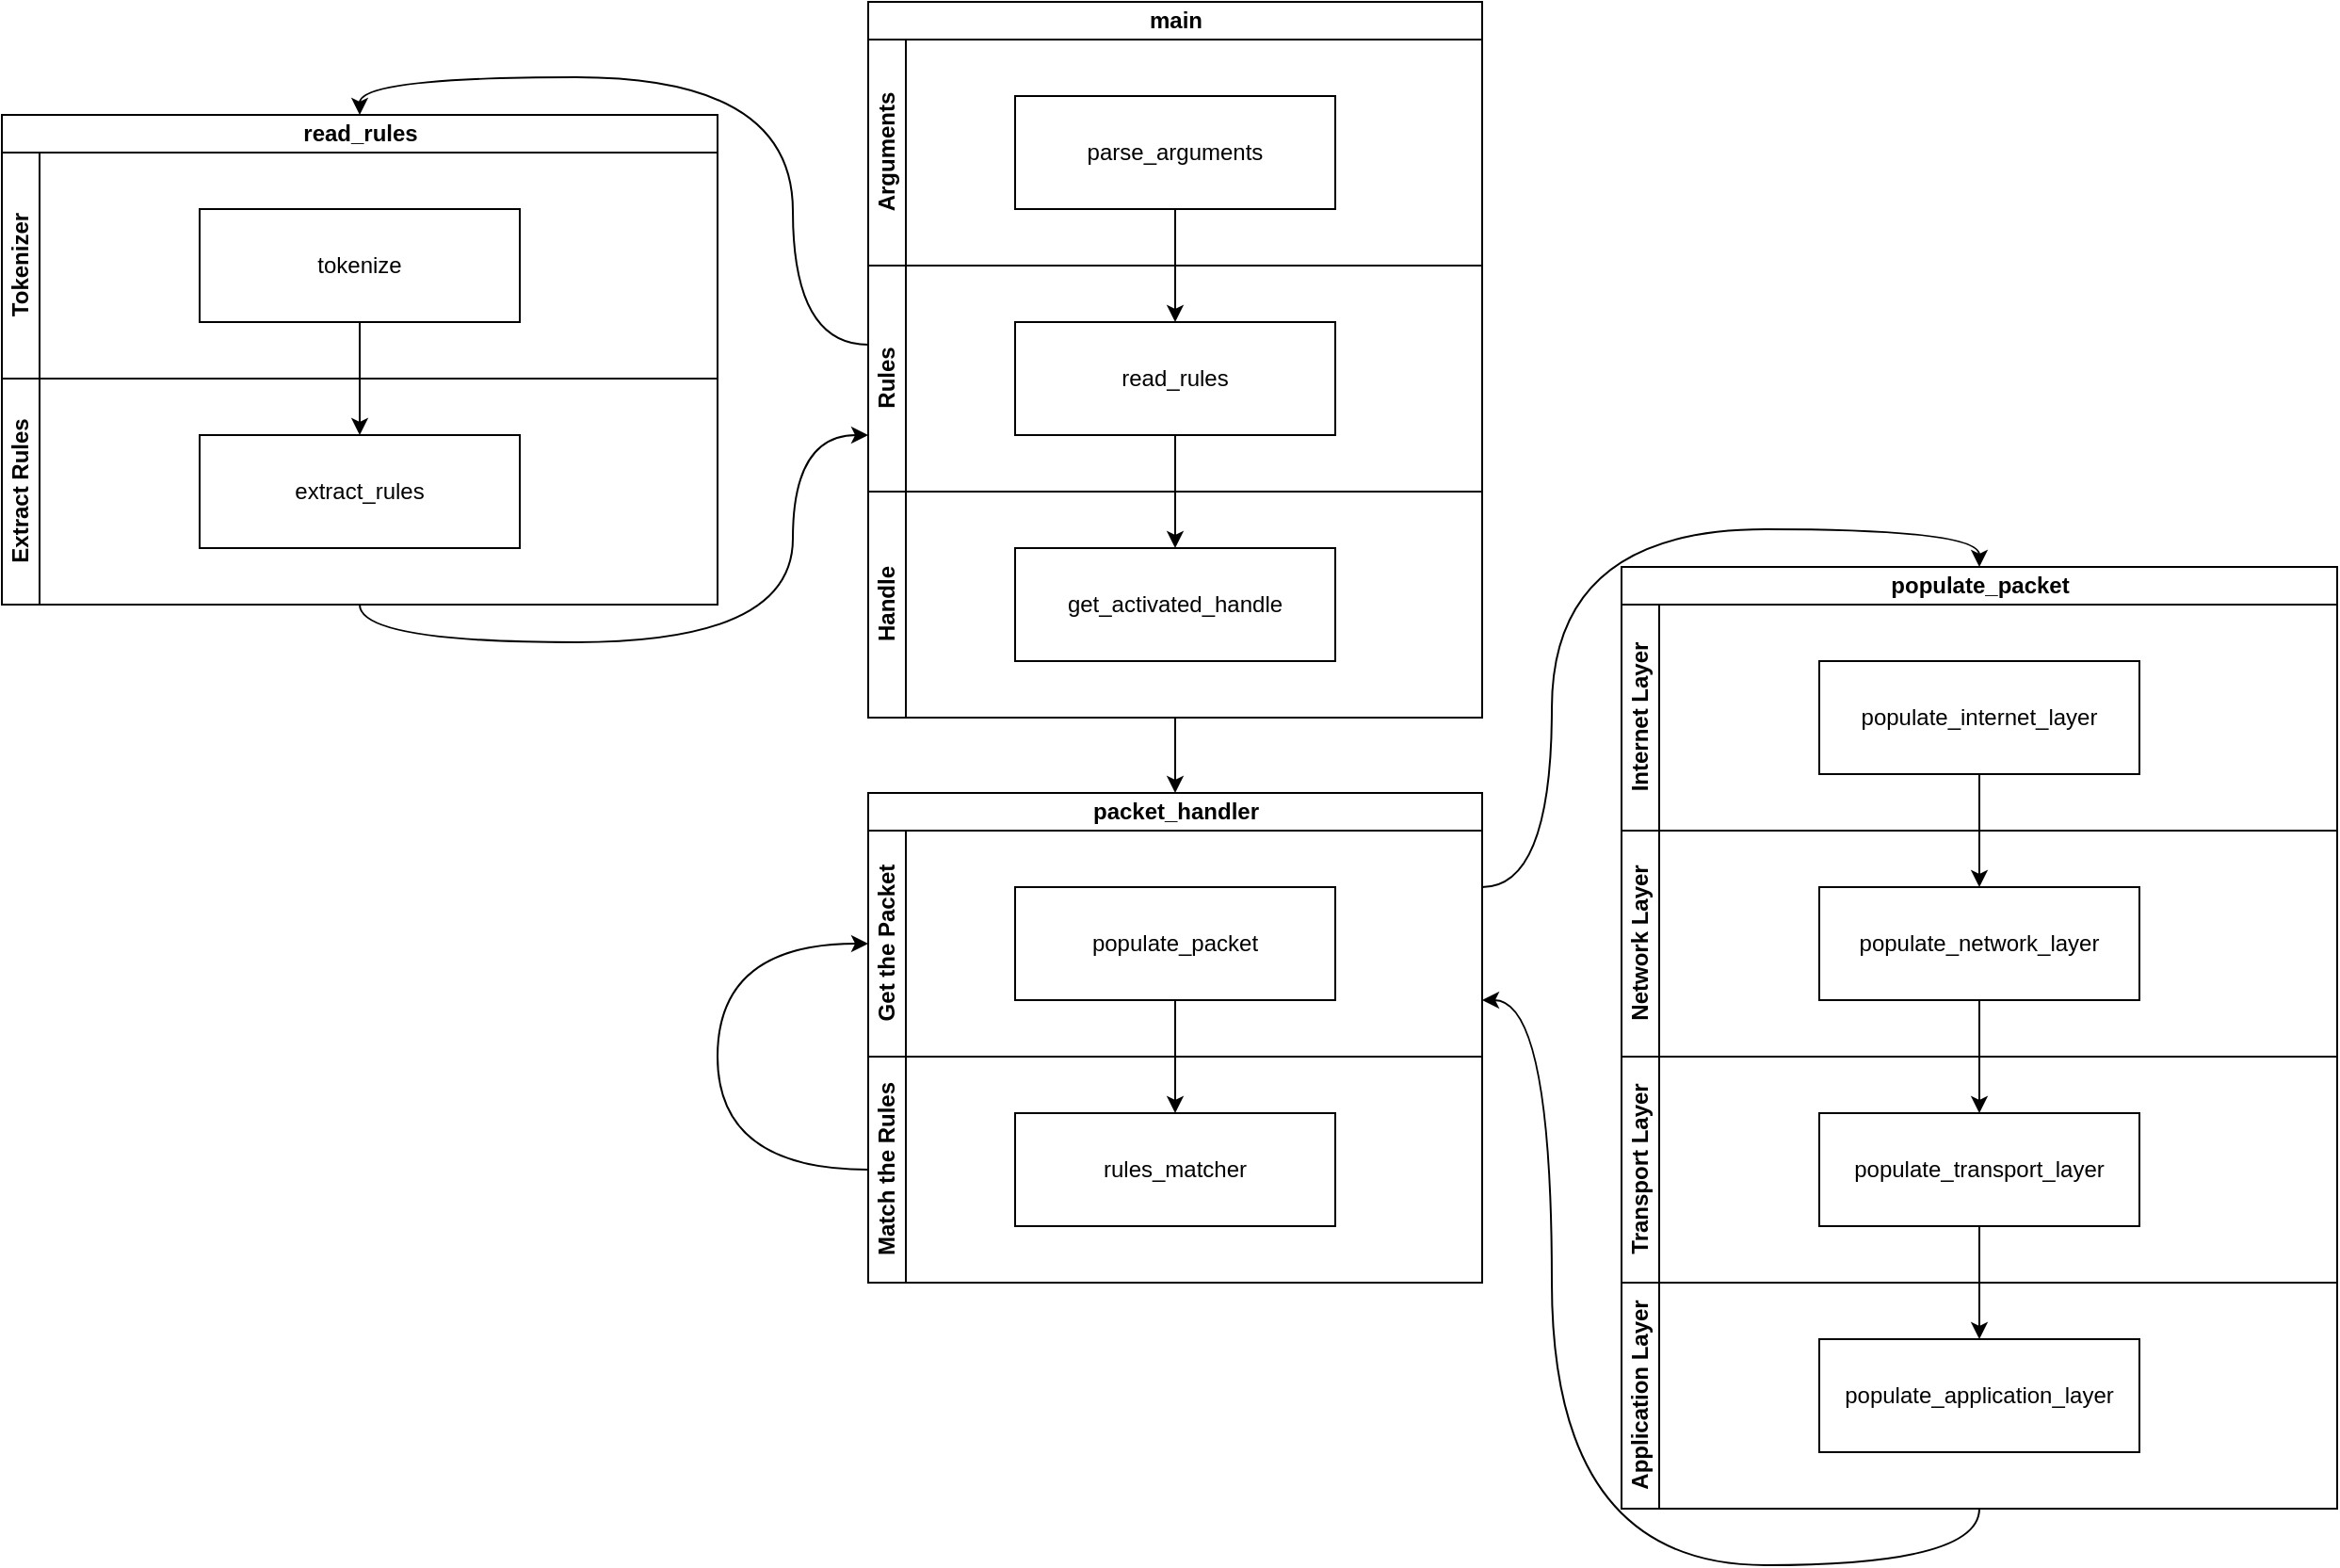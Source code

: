 <mxfile version="14.1.1" type="device"><diagram id="prtHgNgQTEPvFCAcTncT" name="Page-1"><mxGraphModel dx="2858" dy="1066" grid="1" gridSize="10" guides="1" tooltips="1" connect="1" arrows="1" fold="1" page="1" pageScale="1" pageWidth="827" pageHeight="1169" math="0" shadow="0"><root><mxCell id="0"/><mxCell id="1" parent="0"/><mxCell id="hCdBlEyWWFd0zfUp14Pr-39" style="edgeStyle=orthogonalEdgeStyle;curved=1;rounded=0;orthogonalLoop=1;jettySize=auto;html=1;entryX=1;entryY=0.75;entryDx=0;entryDy=0;exitX=0.5;exitY=1;exitDx=0;exitDy=0;" parent="1" source="BsJ3tQAzjTz0DAWulmwK-13" target="hCdBlEyWWFd0zfUp14Pr-29" edge="1"><mxGeometry relative="1" as="geometry"><Array as="points"><mxPoint x="850" y="1030"/><mxPoint x="623" y="1030"/><mxPoint x="623" y="730"/></Array></mxGeometry></mxCell><mxCell id="BsJ3tQAzjTz0DAWulmwK-10" value="populate_packet" style="swimlane;html=1;childLayout=stackLayout;resizeParent=1;resizeParentMax=0;horizontal=1;startSize=20;horizontalStack=0;" parent="1" vertex="1"><mxGeometry x="660" y="500" width="380" height="260" as="geometry"/></mxCell><object label="Internet Layer" id="BsJ3tQAzjTz0DAWulmwK-11"><mxCell style="swimlane;html=1;startSize=20;horizontal=0;" parent="BsJ3tQAzjTz0DAWulmwK-10" vertex="1"><mxGeometry y="20" width="380" height="120" as="geometry"/></mxCell></object><UserObject label="populate_internet_layer" treeRoot="1" id="BsJ3tQAzjTz0DAWulmwK-14"><mxCell style="whiteSpace=wrap;html=1;align=center;treeFolding=1;treeMoving=1;newEdgeStyle={&quot;edgeStyle&quot;:&quot;elbowEdgeStyle&quot;,&quot;startArrow&quot;:&quot;none&quot;,&quot;endArrow&quot;:&quot;none&quot;};" parent="BsJ3tQAzjTz0DAWulmwK-11" vertex="1" collapsed="1"><mxGeometry x="105" y="30" width="170" height="60" as="geometry"/></mxCell></UserObject><mxCell id="BsJ3tQAzjTz0DAWulmwK-19" style="edgeStyle=orthogonalEdgeStyle;rounded=0;orthogonalLoop=1;jettySize=auto;html=1;entryX=0.5;entryY=0;entryDx=0;entryDy=0;" parent="BsJ3tQAzjTz0DAWulmwK-10" source="BsJ3tQAzjTz0DAWulmwK-14" target="BsJ3tQAzjTz0DAWulmwK-15" edge="1"><mxGeometry relative="1" as="geometry"/></mxCell><mxCell id="BsJ3tQAzjTz0DAWulmwK-12" value="Network Layer" style="swimlane;html=1;startSize=20;horizontal=0;" parent="BsJ3tQAzjTz0DAWulmwK-10" vertex="1"><mxGeometry y="140" width="380" height="120" as="geometry"/></mxCell><UserObject label="populate_network_layer" treeRoot="1" id="BsJ3tQAzjTz0DAWulmwK-15"><mxCell style="whiteSpace=wrap;html=1;align=center;treeFolding=1;treeMoving=1;newEdgeStyle={&quot;edgeStyle&quot;:&quot;elbowEdgeStyle&quot;,&quot;startArrow&quot;:&quot;none&quot;,&quot;endArrow&quot;:&quot;none&quot;};" parent="BsJ3tQAzjTz0DAWulmwK-12" vertex="1"><mxGeometry x="105" y="30" width="170" height="60" as="geometry"/></mxCell></UserObject><mxCell id="hCdBlEyWWFd0zfUp14Pr-2" style="edgeStyle=orthogonalEdgeStyle;curved=1;rounded=0;orthogonalLoop=1;jettySize=auto;html=1;entryX=0;entryY=0.75;entryDx=0;entryDy=0;exitX=0.5;exitY=1;exitDx=0;exitDy=0;" parent="1" source="BsJ3tQAzjTz0DAWulmwK-37" target="BsJ3tQAzjTz0DAWulmwK-44" edge="1"><mxGeometry relative="1" as="geometry"/></mxCell><mxCell id="BsJ3tQAzjTz0DAWulmwK-30" value="read_rules" style="swimlane;html=1;childLayout=stackLayout;resizeParent=1;resizeParentMax=0;horizontal=1;startSize=20;horizontalStack=0;" parent="1" vertex="1"><mxGeometry x="-200" y="260" width="380" height="260" as="geometry"/></mxCell><object label="Tokenizer" id="BsJ3tQAzjTz0DAWulmwK-31"><mxCell style="swimlane;html=1;startSize=20;horizontal=0;" parent="BsJ3tQAzjTz0DAWulmwK-30" vertex="1"><mxGeometry y="20" width="380" height="120" as="geometry"/></mxCell></object><UserObject label="tokenize" treeRoot="1" id="BsJ3tQAzjTz0DAWulmwK-32"><mxCell style="whiteSpace=wrap;html=1;align=center;treeFolding=1;treeMoving=1;newEdgeStyle={&quot;edgeStyle&quot;:&quot;elbowEdgeStyle&quot;,&quot;startArrow&quot;:&quot;none&quot;,&quot;endArrow&quot;:&quot;none&quot;};" parent="BsJ3tQAzjTz0DAWulmwK-31" vertex="1" collapsed="1"><mxGeometry x="105" y="30" width="170" height="60" as="geometry"/></mxCell></UserObject><mxCell id="BsJ3tQAzjTz0DAWulmwK-33" style="edgeStyle=orthogonalEdgeStyle;rounded=0;orthogonalLoop=1;jettySize=auto;html=1;entryX=0.5;entryY=0;entryDx=0;entryDy=0;" parent="BsJ3tQAzjTz0DAWulmwK-30" source="BsJ3tQAzjTz0DAWulmwK-32" edge="1"><mxGeometry relative="1" as="geometry"><mxPoint x="190" y="170" as="targetPoint"/></mxGeometry></mxCell><mxCell id="BsJ3tQAzjTz0DAWulmwK-37" value="Extract Rules" style="swimlane;html=1;startSize=20;horizontal=0;" parent="BsJ3tQAzjTz0DAWulmwK-30" vertex="1"><mxGeometry y="140" width="380" height="120" as="geometry"/></mxCell><UserObject label="extract_rules" treeRoot="1" id="BsJ3tQAzjTz0DAWulmwK-38"><mxCell style="whiteSpace=wrap;html=1;align=center;treeFolding=1;treeMoving=1;newEdgeStyle={&quot;edgeStyle&quot;:&quot;elbowEdgeStyle&quot;,&quot;startArrow&quot;:&quot;none&quot;,&quot;endArrow&quot;:&quot;none&quot;};" parent="BsJ3tQAzjTz0DAWulmwK-37" vertex="1"><mxGeometry x="105" y="30" width="170" height="60" as="geometry"/></mxCell></UserObject><mxCell id="BsJ3tQAzjTz0DAWulmwK-39" value="main" style="swimlane;html=1;childLayout=stackLayout;resizeParent=1;resizeParentMax=0;horizontal=1;startSize=20;horizontalStack=0;" parent="1" vertex="1"><mxGeometry x="260" y="200" width="326" height="380" as="geometry"/></mxCell><mxCell id="BsJ3tQAzjTz0DAWulmwK-42" style="edgeStyle=orthogonalEdgeStyle;rounded=0;orthogonalLoop=1;jettySize=auto;html=1;entryX=0.5;entryY=0;entryDx=0;entryDy=0;" parent="BsJ3tQAzjTz0DAWulmwK-39" source="BsJ3tQAzjTz0DAWulmwK-41" target="BsJ3tQAzjTz0DAWulmwK-45" edge="1"><mxGeometry relative="1" as="geometry"/></mxCell><mxCell id="BsJ3tQAzjTz0DAWulmwK-43" style="edgeStyle=orthogonalEdgeStyle;rounded=0;orthogonalLoop=1;jettySize=auto;html=1;entryX=0.5;entryY=0;entryDx=0;entryDy=0;" parent="BsJ3tQAzjTz0DAWulmwK-39" source="BsJ3tQAzjTz0DAWulmwK-45" target="BsJ3tQAzjTz0DAWulmwK-47" edge="1"><mxGeometry relative="1" as="geometry"/></mxCell><object label="Arguments" id="BsJ3tQAzjTz0DAWulmwK-40"><mxCell style="swimlane;html=1;startSize=20;horizontal=0;" parent="BsJ3tQAzjTz0DAWulmwK-39" vertex="1"><mxGeometry y="20" width="326" height="120" as="geometry"/></mxCell></object><UserObject label="parse_arguments" treeRoot="1" id="BsJ3tQAzjTz0DAWulmwK-41"><mxCell style="whiteSpace=wrap;html=1;align=center;treeFolding=1;treeMoving=1;newEdgeStyle={&quot;edgeStyle&quot;:&quot;elbowEdgeStyle&quot;,&quot;startArrow&quot;:&quot;none&quot;,&quot;endArrow&quot;:&quot;none&quot;};" parent="BsJ3tQAzjTz0DAWulmwK-40" vertex="1" collapsed="1"><mxGeometry x="78" y="30" width="170" height="60" as="geometry"/></mxCell></UserObject><mxCell id="BsJ3tQAzjTz0DAWulmwK-44" value="Rules" style="swimlane;html=1;startSize=20;horizontal=0;" parent="BsJ3tQAzjTz0DAWulmwK-39" vertex="1"><mxGeometry y="140" width="326" height="120" as="geometry"/></mxCell><UserObject label="read_rules" treeRoot="1" id="BsJ3tQAzjTz0DAWulmwK-45"><mxCell style="whiteSpace=wrap;html=1;align=center;treeFolding=1;treeMoving=1;newEdgeStyle={&quot;edgeStyle&quot;:&quot;elbowEdgeStyle&quot;,&quot;startArrow&quot;:&quot;none&quot;,&quot;endArrow&quot;:&quot;none&quot;};" parent="BsJ3tQAzjTz0DAWulmwK-44" vertex="1"><mxGeometry x="78" y="30" width="170" height="60" as="geometry"/></mxCell></UserObject><mxCell id="BsJ3tQAzjTz0DAWulmwK-46" value="Handle" style="swimlane;html=1;startSize=20;horizontal=0;" parent="BsJ3tQAzjTz0DAWulmwK-39" vertex="1"><mxGeometry y="260" width="326" height="120" as="geometry"/></mxCell><UserObject label="get_activated_handle" treeRoot="1" id="BsJ3tQAzjTz0DAWulmwK-47"><mxCell style="whiteSpace=wrap;html=1;align=center;treeFolding=1;treeMoving=1;newEdgeStyle={&quot;edgeStyle&quot;:&quot;elbowEdgeStyle&quot;,&quot;startArrow&quot;:&quot;none&quot;,&quot;endArrow&quot;:&quot;none&quot;};" parent="BsJ3tQAzjTz0DAWulmwK-46" vertex="1"><mxGeometry x="78" y="30" width="170" height="60" as="geometry"/></mxCell></UserObject><mxCell id="BsJ3tQAzjTz0DAWulmwK-48" style="edgeStyle=orthogonalEdgeStyle;rounded=0;orthogonalLoop=1;jettySize=auto;html=1;entryX=0.5;entryY=0;entryDx=0;entryDy=0;curved=1;exitX=0;exitY=0.35;exitDx=0;exitDy=0;exitPerimeter=0;" parent="1" source="BsJ3tQAzjTz0DAWulmwK-44" target="BsJ3tQAzjTz0DAWulmwK-30" edge="1"><mxGeometry relative="1" as="geometry"/></mxCell><mxCell id="hCdBlEyWWFd0zfUp14Pr-20" value="packet_handler" style="swimlane;html=1;childLayout=stackLayout;resizeParent=1;resizeParentMax=0;horizontal=1;startSize=20;horizontalStack=0;" parent="1" vertex="1"><mxGeometry x="260" y="620" width="326" height="140" as="geometry"/></mxCell><mxCell id="hCdBlEyWWFd0zfUp14Pr-29" value="Get the Packet" style="swimlane;html=1;startSize=20;horizontal=0;" parent="hCdBlEyWWFd0zfUp14Pr-20" vertex="1"><mxGeometry y="20" width="326" height="120" as="geometry"/></mxCell><UserObject label="populate_packet" treeRoot="1" id="hCdBlEyWWFd0zfUp14Pr-30"><mxCell style="whiteSpace=wrap;html=1;align=center;treeFolding=1;treeMoving=1;newEdgeStyle={&quot;edgeStyle&quot;:&quot;elbowEdgeStyle&quot;,&quot;startArrow&quot;:&quot;none&quot;,&quot;endArrow&quot;:&quot;none&quot;};" parent="hCdBlEyWWFd0zfUp14Pr-29" vertex="1"><mxGeometry x="78" y="30" width="170" height="60" as="geometry"/></mxCell></UserObject><mxCell id="hCdBlEyWWFd0zfUp14Pr-31" value="Match the Rules" style="swimlane;html=1;startSize=20;horizontal=0;" parent="1" vertex="1"><mxGeometry x="260" y="760" width="326" height="120" as="geometry"/></mxCell><UserObject label="rules_matcher" treeRoot="1" id="hCdBlEyWWFd0zfUp14Pr-32"><mxCell style="whiteSpace=wrap;html=1;align=center;treeFolding=1;treeMoving=1;newEdgeStyle={&quot;edgeStyle&quot;:&quot;elbowEdgeStyle&quot;,&quot;startArrow&quot;:&quot;none&quot;,&quot;endArrow&quot;:&quot;none&quot;};" parent="hCdBlEyWWFd0zfUp14Pr-31" vertex="1"><mxGeometry x="78" y="30" width="170" height="60" as="geometry"/></mxCell></UserObject><mxCell id="hCdBlEyWWFd0zfUp14Pr-37" style="edgeStyle=orthogonalEdgeStyle;curved=1;rounded=0;orthogonalLoop=1;jettySize=auto;html=1;entryX=0;entryY=0.5;entryDx=0;entryDy=0;exitX=0;exitY=0.5;exitDx=0;exitDy=0;" parent="1" source="hCdBlEyWWFd0zfUp14Pr-31" target="hCdBlEyWWFd0zfUp14Pr-29" edge="1"><mxGeometry relative="1" as="geometry"><Array as="points"><mxPoint x="180" y="820"/><mxPoint x="180" y="700"/></Array><mxPoint x="260" y="940" as="sourcePoint"/></mxGeometry></mxCell><mxCell id="hCdBlEyWWFd0zfUp14Pr-35" style="edgeStyle=orthogonalEdgeStyle;curved=1;rounded=0;orthogonalLoop=1;jettySize=auto;html=1;entryX=0.5;entryY=0;entryDx=0;entryDy=0;" parent="1" source="hCdBlEyWWFd0zfUp14Pr-30" target="hCdBlEyWWFd0zfUp14Pr-32" edge="1"><mxGeometry relative="1" as="geometry"/></mxCell><mxCell id="hCdBlEyWWFd0zfUp14Pr-38" style="edgeStyle=orthogonalEdgeStyle;curved=1;rounded=0;orthogonalLoop=1;jettySize=auto;html=1;entryX=0.5;entryY=0;entryDx=0;entryDy=0;exitX=1;exitY=0.25;exitDx=0;exitDy=0;" parent="1" source="hCdBlEyWWFd0zfUp14Pr-29" target="BsJ3tQAzjTz0DAWulmwK-10" edge="1"><mxGeometry relative="1" as="geometry"/></mxCell><mxCell id="hCdBlEyWWFd0zfUp14Pr-40" style="edgeStyle=orthogonalEdgeStyle;curved=1;rounded=0;orthogonalLoop=1;jettySize=auto;html=1;" parent="1" source="BsJ3tQAzjTz0DAWulmwK-46" target="hCdBlEyWWFd0zfUp14Pr-20" edge="1"><mxGeometry relative="1" as="geometry"/></mxCell><mxCell id="gC3XBn9PY3Jo8p0A7dCh-1" value="Transport Layer" style="swimlane;html=1;startSize=20;horizontal=0;" parent="1" vertex="1"><mxGeometry x="660" y="760" width="380" height="120" as="geometry"/></mxCell><UserObject label="populate_transport_layer" treeRoot="1" id="gC3XBn9PY3Jo8p0A7dCh-2"><mxCell style="whiteSpace=wrap;html=1;align=center;treeFolding=1;treeMoving=1;newEdgeStyle={&quot;edgeStyle&quot;:&quot;elbowEdgeStyle&quot;,&quot;startArrow&quot;:&quot;none&quot;,&quot;endArrow&quot;:&quot;none&quot;};" parent="gC3XBn9PY3Jo8p0A7dCh-1" vertex="1"><mxGeometry x="105" y="30" width="170" height="60" as="geometry"/></mxCell></UserObject><mxCell id="BsJ3tQAzjTz0DAWulmwK-13" value="Application Layer" style="swimlane;html=1;startSize=20;horizontal=0;" parent="1" vertex="1"><mxGeometry x="660" y="880" width="380" height="120" as="geometry"/></mxCell><UserObject label="populate_application_layer" treeRoot="1" id="BsJ3tQAzjTz0DAWulmwK-16"><mxCell style="whiteSpace=wrap;html=1;align=center;treeFolding=1;treeMoving=1;newEdgeStyle={&quot;edgeStyle&quot;:&quot;elbowEdgeStyle&quot;,&quot;startArrow&quot;:&quot;none&quot;,&quot;endArrow&quot;:&quot;none&quot;};" parent="BsJ3tQAzjTz0DAWulmwK-13" vertex="1"><mxGeometry x="105" y="30" width="170" height="60" as="geometry"/></mxCell></UserObject><mxCell id="gC3XBn9PY3Jo8p0A7dCh-3" style="edgeStyle=orthogonalEdgeStyle;rounded=0;orthogonalLoop=1;jettySize=auto;html=1;entryX=0.5;entryY=0;entryDx=0;entryDy=0;" parent="1" source="BsJ3tQAzjTz0DAWulmwK-15" target="gC3XBn9PY3Jo8p0A7dCh-2" edge="1"><mxGeometry relative="1" as="geometry"/></mxCell><mxCell id="gC3XBn9PY3Jo8p0A7dCh-4" style="edgeStyle=orthogonalEdgeStyle;rounded=0;orthogonalLoop=1;jettySize=auto;html=1;entryX=0.5;entryY=0;entryDx=0;entryDy=0;" parent="1" source="gC3XBn9PY3Jo8p0A7dCh-2" target="BsJ3tQAzjTz0DAWulmwK-16" edge="1"><mxGeometry relative="1" as="geometry"/></mxCell></root></mxGraphModel></diagram></mxfile>